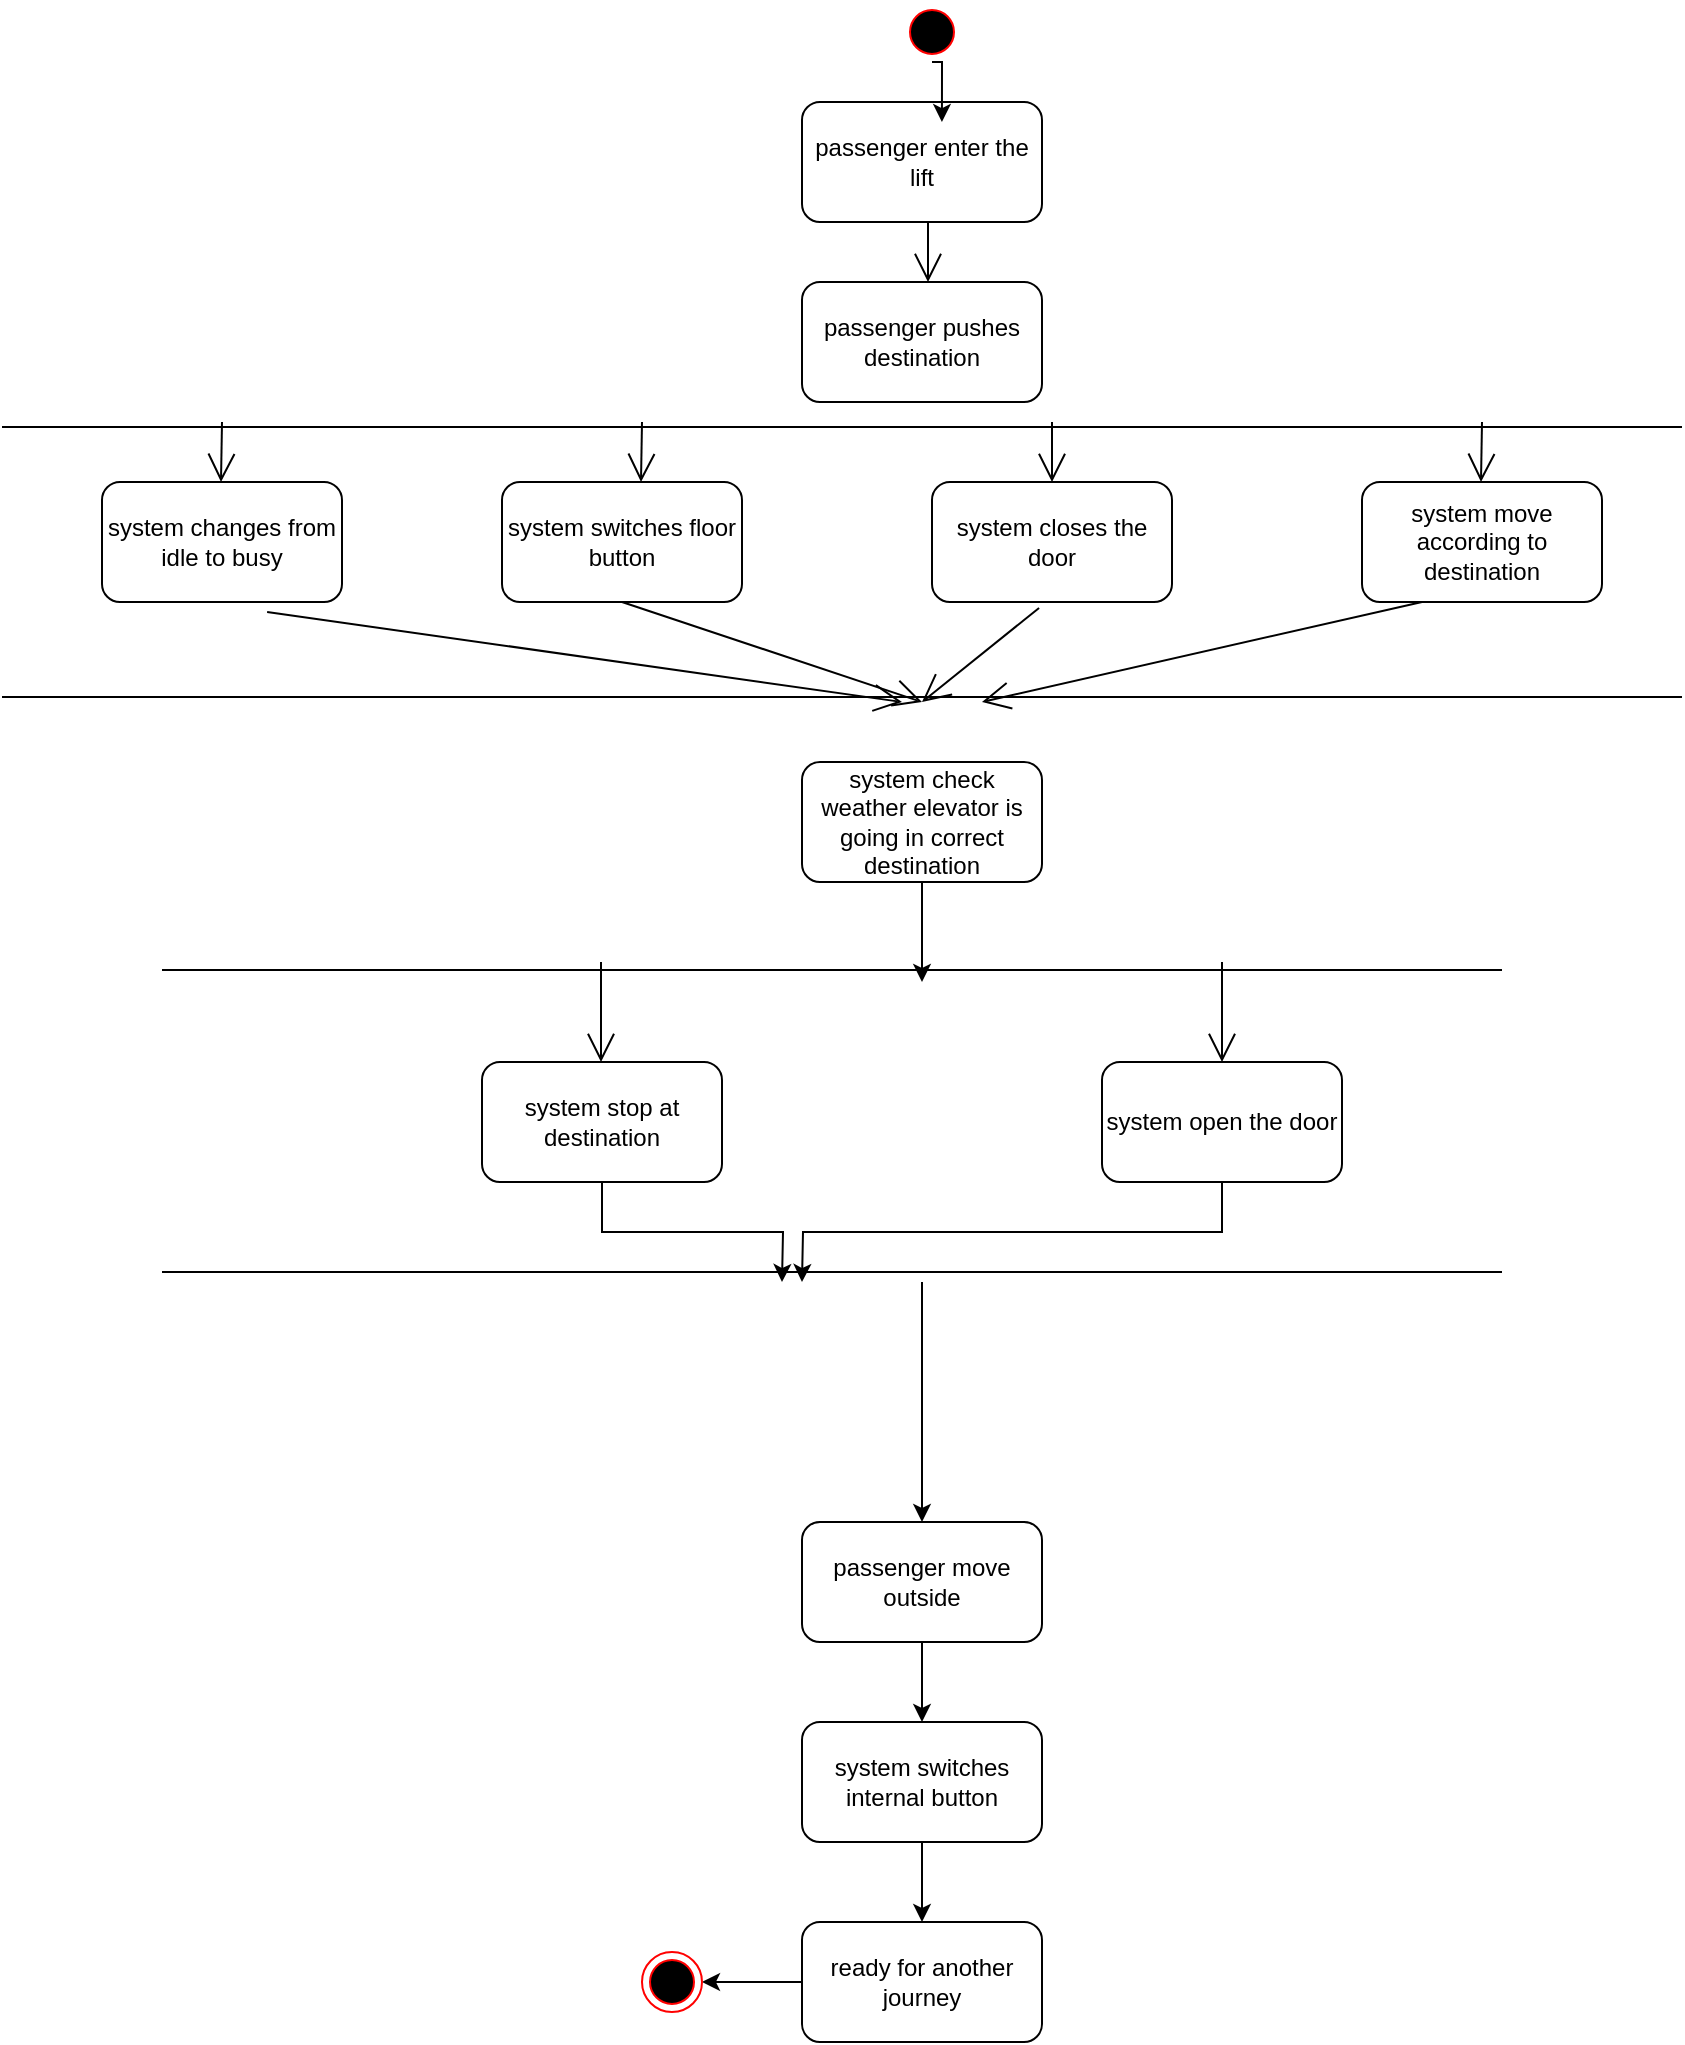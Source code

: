 <mxfile version="22.1.21" type="github">
  <diagram name="Page-1" id="DSxE-kv-_EwV09kdObnp">
    <mxGraphModel dx="1804" dy="608" grid="1" gridSize="10" guides="1" tooltips="1" connect="1" arrows="1" fold="1" page="1" pageScale="1" pageWidth="850" pageHeight="1100" math="0" shadow="0">
      <root>
        <mxCell id="0" />
        <mxCell id="1" parent="0" />
        <mxCell id="XXDafJstuNm49jVsS74--28" style="edgeStyle=orthogonalEdgeStyle;rounded=0;orthogonalLoop=1;jettySize=auto;html=1;exitX=0.5;exitY=1;exitDx=0;exitDy=0;" edge="1" parent="1" source="XXDafJstuNm49jVsS74--1">
          <mxGeometry relative="1" as="geometry">
            <mxPoint x="350" y="660" as="targetPoint" />
          </mxGeometry>
        </mxCell>
        <mxCell id="XXDafJstuNm49jVsS74--1" value="system stop at destination" style="rounded=1;whiteSpace=wrap;html=1;" vertex="1" parent="1">
          <mxGeometry x="200" y="550" width="120" height="60" as="geometry" />
        </mxCell>
        <mxCell id="XXDafJstuNm49jVsS74--27" style="edgeStyle=orthogonalEdgeStyle;rounded=0;orthogonalLoop=1;jettySize=auto;html=1;exitX=0.5;exitY=1;exitDx=0;exitDy=0;" edge="1" parent="1" source="XXDafJstuNm49jVsS74--2">
          <mxGeometry relative="1" as="geometry">
            <mxPoint x="360" y="660" as="targetPoint" />
          </mxGeometry>
        </mxCell>
        <mxCell id="XXDafJstuNm49jVsS74--2" value="system open the door" style="rounded=1;whiteSpace=wrap;html=1;" vertex="1" parent="1">
          <mxGeometry x="510" y="550" width="120" height="60" as="geometry" />
        </mxCell>
        <mxCell id="XXDafJstuNm49jVsS74--34" style="edgeStyle=orthogonalEdgeStyle;rounded=0;orthogonalLoop=1;jettySize=auto;html=1;exitX=0.5;exitY=1;exitDx=0;exitDy=0;entryX=0.5;entryY=0;entryDx=0;entryDy=0;" edge="1" parent="1" source="XXDafJstuNm49jVsS74--3" target="XXDafJstuNm49jVsS74--31">
          <mxGeometry relative="1" as="geometry" />
        </mxCell>
        <mxCell id="XXDafJstuNm49jVsS74--3" value="passenger move outside" style="rounded=1;whiteSpace=wrap;html=1;" vertex="1" parent="1">
          <mxGeometry x="360" y="780" width="120" height="60" as="geometry" />
        </mxCell>
        <mxCell id="XXDafJstuNm49jVsS74--26" style="edgeStyle=orthogonalEdgeStyle;rounded=0;orthogonalLoop=1;jettySize=auto;html=1;exitX=0.5;exitY=1;exitDx=0;exitDy=0;" edge="1" parent="1" source="XXDafJstuNm49jVsS74--4">
          <mxGeometry relative="1" as="geometry">
            <mxPoint x="420" y="510" as="targetPoint" />
          </mxGeometry>
        </mxCell>
        <mxCell id="XXDafJstuNm49jVsS74--4" value="system check weather elevator is going in correct destination" style="rounded=1;whiteSpace=wrap;html=1;" vertex="1" parent="1">
          <mxGeometry x="360" y="400" width="120" height="60" as="geometry" />
        </mxCell>
        <mxCell id="XXDafJstuNm49jVsS74--5" value="system move according to destination" style="rounded=1;whiteSpace=wrap;html=1;" vertex="1" parent="1">
          <mxGeometry x="640" y="260" width="120" height="60" as="geometry" />
        </mxCell>
        <mxCell id="XXDafJstuNm49jVsS74--6" value="system closes the door" style="rounded=1;whiteSpace=wrap;html=1;" vertex="1" parent="1">
          <mxGeometry x="425" y="260" width="120" height="60" as="geometry" />
        </mxCell>
        <mxCell id="XXDafJstuNm49jVsS74--7" value="system switches floor button" style="rounded=1;whiteSpace=wrap;html=1;" vertex="1" parent="1">
          <mxGeometry x="210" y="260" width="120" height="60" as="geometry" />
        </mxCell>
        <mxCell id="XXDafJstuNm49jVsS74--8" value="system changes from idle to busy" style="rounded=1;whiteSpace=wrap;html=1;" vertex="1" parent="1">
          <mxGeometry x="10" y="260" width="120" height="60" as="geometry" />
        </mxCell>
        <mxCell id="XXDafJstuNm49jVsS74--9" value="passenger pushes destination" style="rounded=1;whiteSpace=wrap;html=1;" vertex="1" parent="1">
          <mxGeometry x="360" y="160" width="120" height="60" as="geometry" />
        </mxCell>
        <mxCell id="XXDafJstuNm49jVsS74--10" value="passenger enter the lift" style="rounded=1;whiteSpace=wrap;html=1;" vertex="1" parent="1">
          <mxGeometry x="360" y="70" width="120" height="60" as="geometry" />
        </mxCell>
        <mxCell id="XXDafJstuNm49jVsS74--11" value="" style="shape=link;html=1;rounded=0;width=135;" edge="1" parent="1">
          <mxGeometry width="100" relative="1" as="geometry">
            <mxPoint x="-40" y="300" as="sourcePoint" />
            <mxPoint x="800" y="300" as="targetPoint" />
          </mxGeometry>
        </mxCell>
        <mxCell id="XXDafJstuNm49jVsS74--12" value="" style="endArrow=open;endFill=1;endSize=12;html=1;rounded=0;" edge="1" parent="1">
          <mxGeometry width="160" relative="1" as="geometry">
            <mxPoint x="423" y="130" as="sourcePoint" />
            <mxPoint x="423" y="160" as="targetPoint" />
          </mxGeometry>
        </mxCell>
        <mxCell id="XXDafJstuNm49jVsS74--13" value="" style="endArrow=open;endFill=1;endSize=12;html=1;rounded=0;" edge="1" parent="1">
          <mxGeometry width="160" relative="1" as="geometry">
            <mxPoint x="70" y="230" as="sourcePoint" />
            <mxPoint x="69.5" y="260" as="targetPoint" />
          </mxGeometry>
        </mxCell>
        <mxCell id="XXDafJstuNm49jVsS74--14" value="" style="endArrow=open;endFill=1;endSize=12;html=1;rounded=0;" edge="1" parent="1">
          <mxGeometry width="160" relative="1" as="geometry">
            <mxPoint x="280" y="230" as="sourcePoint" />
            <mxPoint x="279.5" y="260" as="targetPoint" />
          </mxGeometry>
        </mxCell>
        <mxCell id="XXDafJstuNm49jVsS74--15" value="" style="endArrow=open;endFill=1;endSize=12;html=1;rounded=0;" edge="1" parent="1">
          <mxGeometry width="160" relative="1" as="geometry">
            <mxPoint x="700" y="230" as="sourcePoint" />
            <mxPoint x="699.5" y="260" as="targetPoint" />
          </mxGeometry>
        </mxCell>
        <mxCell id="XXDafJstuNm49jVsS74--16" value="" style="endArrow=open;endFill=1;endSize=12;html=1;rounded=0;" edge="1" parent="1">
          <mxGeometry width="160" relative="1" as="geometry">
            <mxPoint x="485" y="230" as="sourcePoint" />
            <mxPoint x="485" y="260" as="targetPoint" />
          </mxGeometry>
        </mxCell>
        <mxCell id="XXDafJstuNm49jVsS74--17" value="" style="endArrow=open;endFill=1;endSize=12;html=1;rounded=0;exitX=0.688;exitY=1.083;exitDx=0;exitDy=0;exitPerimeter=0;" edge="1" parent="1" source="XXDafJstuNm49jVsS74--8">
          <mxGeometry width="160" relative="1" as="geometry">
            <mxPoint x="90" y="340" as="sourcePoint" />
            <mxPoint x="410" y="370" as="targetPoint" />
          </mxGeometry>
        </mxCell>
        <mxCell id="XXDafJstuNm49jVsS74--19" value="" style="endArrow=open;endFill=1;endSize=12;html=1;rounded=0;" edge="1" parent="1">
          <mxGeometry width="160" relative="1" as="geometry">
            <mxPoint x="270" y="320" as="sourcePoint" />
            <mxPoint x="420" y="370" as="targetPoint" />
          </mxGeometry>
        </mxCell>
        <mxCell id="XXDafJstuNm49jVsS74--20" value="" style="endArrow=open;endFill=1;endSize=12;html=1;rounded=0;exitX=0.446;exitY=1.05;exitDx=0;exitDy=0;exitPerimeter=0;" edge="1" parent="1" source="XXDafJstuNm49jVsS74--6">
          <mxGeometry width="160" relative="1" as="geometry">
            <mxPoint x="400" y="350" as="sourcePoint" />
            <mxPoint x="420" y="370" as="targetPoint" />
          </mxGeometry>
        </mxCell>
        <mxCell id="XXDafJstuNm49jVsS74--21" value="" style="endArrow=open;endFill=1;endSize=12;html=1;rounded=0;exitX=0.25;exitY=1;exitDx=0;exitDy=0;" edge="1" parent="1" source="XXDafJstuNm49jVsS74--5">
          <mxGeometry width="160" relative="1" as="geometry">
            <mxPoint x="600" y="340" as="sourcePoint" />
            <mxPoint x="450" y="370" as="targetPoint" />
          </mxGeometry>
        </mxCell>
        <mxCell id="XXDafJstuNm49jVsS74--23" value="" style="shape=link;html=1;rounded=0;width=151;" edge="1" parent="1">
          <mxGeometry width="100" relative="1" as="geometry">
            <mxPoint x="40" y="579.5" as="sourcePoint" />
            <mxPoint x="710" y="579.5" as="targetPoint" />
            <Array as="points">
              <mxPoint x="370" y="579.5" />
            </Array>
          </mxGeometry>
        </mxCell>
        <mxCell id="XXDafJstuNm49jVsS74--29" value="" style="endArrow=open;endFill=1;endSize=12;html=1;rounded=0;" edge="1" parent="1">
          <mxGeometry width="160" relative="1" as="geometry">
            <mxPoint x="570" y="500" as="sourcePoint" />
            <mxPoint x="570" y="550" as="targetPoint" />
          </mxGeometry>
        </mxCell>
        <mxCell id="XXDafJstuNm49jVsS74--30" value="" style="endArrow=open;endFill=1;endSize=12;html=1;rounded=0;" edge="1" parent="1">
          <mxGeometry width="160" relative="1" as="geometry">
            <mxPoint x="259.5" y="500" as="sourcePoint" />
            <mxPoint x="259.5" y="550" as="targetPoint" />
          </mxGeometry>
        </mxCell>
        <mxCell id="XXDafJstuNm49jVsS74--35" style="edgeStyle=orthogonalEdgeStyle;rounded=0;orthogonalLoop=1;jettySize=auto;html=1;exitX=0.5;exitY=1;exitDx=0;exitDy=0;entryX=0.5;entryY=0;entryDx=0;entryDy=0;" edge="1" parent="1" source="XXDafJstuNm49jVsS74--31" target="XXDafJstuNm49jVsS74--33">
          <mxGeometry relative="1" as="geometry" />
        </mxCell>
        <mxCell id="XXDafJstuNm49jVsS74--31" value="system switches internal button" style="rounded=1;whiteSpace=wrap;html=1;" vertex="1" parent="1">
          <mxGeometry x="360" y="880" width="120" height="60" as="geometry" />
        </mxCell>
        <mxCell id="XXDafJstuNm49jVsS74--40" style="edgeStyle=orthogonalEdgeStyle;rounded=0;orthogonalLoop=1;jettySize=auto;html=1;exitX=0;exitY=0.5;exitDx=0;exitDy=0;entryX=1;entryY=0.5;entryDx=0;entryDy=0;" edge="1" parent="1" source="XXDafJstuNm49jVsS74--33" target="XXDafJstuNm49jVsS74--37">
          <mxGeometry relative="1" as="geometry" />
        </mxCell>
        <mxCell id="XXDafJstuNm49jVsS74--33" value="ready for another journey" style="rounded=1;whiteSpace=wrap;html=1;" vertex="1" parent="1">
          <mxGeometry x="360" y="980" width="120" height="60" as="geometry" />
        </mxCell>
        <mxCell id="XXDafJstuNm49jVsS74--36" value="" style="endArrow=classic;html=1;rounded=0;entryX=0.5;entryY=0;entryDx=0;entryDy=0;" edge="1" parent="1" target="XXDafJstuNm49jVsS74--3">
          <mxGeometry width="50" height="50" relative="1" as="geometry">
            <mxPoint x="420" y="660" as="sourcePoint" />
            <mxPoint x="440" y="680" as="targetPoint" />
          </mxGeometry>
        </mxCell>
        <mxCell id="XXDafJstuNm49jVsS74--37" value="" style="ellipse;html=1;shape=endState;fillColor=#000000;strokeColor=#ff0000;" vertex="1" parent="1">
          <mxGeometry x="280" y="995" width="30" height="30" as="geometry" />
        </mxCell>
        <mxCell id="XXDafJstuNm49jVsS74--38" value="" style="ellipse;html=1;shape=startState;fillColor=#000000;strokeColor=#ff0000;" vertex="1" parent="1">
          <mxGeometry x="410" y="20" width="30" height="30" as="geometry" />
        </mxCell>
        <mxCell id="XXDafJstuNm49jVsS74--41" style="edgeStyle=orthogonalEdgeStyle;rounded=0;orthogonalLoop=1;jettySize=auto;html=1;exitX=0.5;exitY=1;exitDx=0;exitDy=0;entryX=0.583;entryY=0.167;entryDx=0;entryDy=0;entryPerimeter=0;" edge="1" parent="1" source="XXDafJstuNm49jVsS74--38" target="XXDafJstuNm49jVsS74--10">
          <mxGeometry relative="1" as="geometry" />
        </mxCell>
      </root>
    </mxGraphModel>
  </diagram>
</mxfile>
